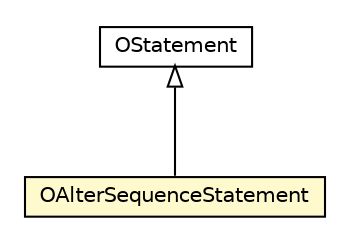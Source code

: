 #!/usr/local/bin/dot
#
# Class diagram 
# Generated by UMLGraph version R5_6-24-gf6e263 (http://www.umlgraph.org/)
#

digraph G {
	edge [fontname="Helvetica",fontsize=10,labelfontname="Helvetica",labelfontsize=10];
	node [fontname="Helvetica",fontsize=10,shape=plaintext];
	nodesep=0.25;
	ranksep=0.5;
	// com.orientechnologies.orient.core.sql.parser.OAlterSequenceStatement
	c602238 [label=<<table title="com.orientechnologies.orient.core.sql.parser.OAlterSequenceStatement" border="0" cellborder="1" cellspacing="0" cellpadding="2" port="p" bgcolor="lemonChiffon" href="./OAlterSequenceStatement.html">
		<tr><td><table border="0" cellspacing="0" cellpadding="1">
<tr><td align="center" balign="center"> OAlterSequenceStatement </td></tr>
		</table></td></tr>
		</table>>, URL="./OAlterSequenceStatement.html", fontname="Helvetica", fontcolor="black", fontsize=10.0];
	// com.orientechnologies.orient.core.sql.parser.OStatement
	c602270 [label=<<table title="com.orientechnologies.orient.core.sql.parser.OStatement" border="0" cellborder="1" cellspacing="0" cellpadding="2" port="p" href="./OStatement.html">
		<tr><td><table border="0" cellspacing="0" cellpadding="1">
<tr><td align="center" balign="center"> OStatement </td></tr>
		</table></td></tr>
		</table>>, URL="./OStatement.html", fontname="Helvetica", fontcolor="black", fontsize=10.0];
	//com.orientechnologies.orient.core.sql.parser.OAlterSequenceStatement extends com.orientechnologies.orient.core.sql.parser.OStatement
	c602270:p -> c602238:p [dir=back,arrowtail=empty];
}

